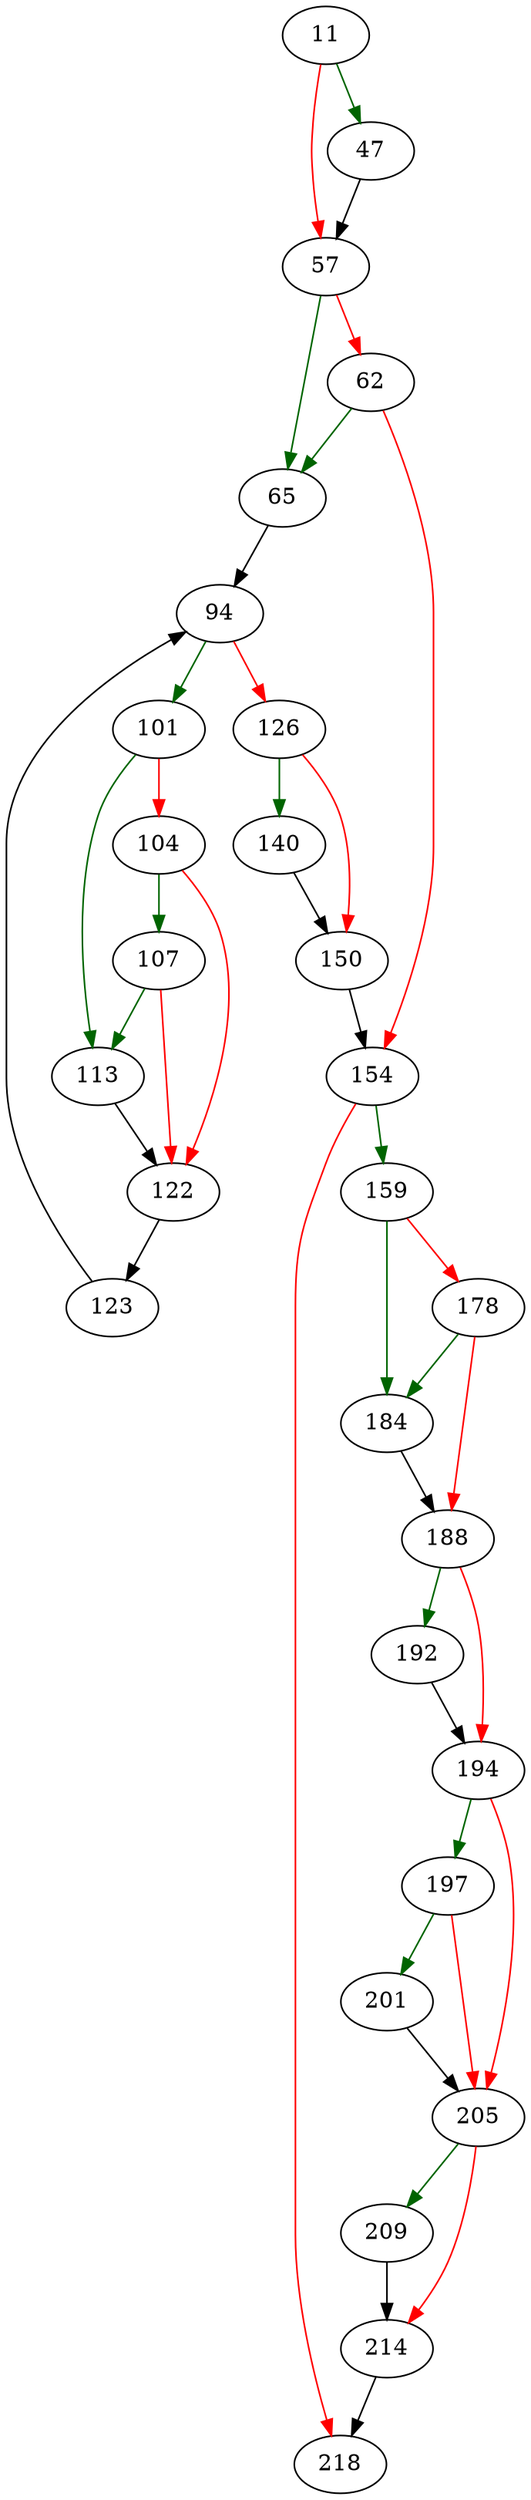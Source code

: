 strict digraph "sqlite3GenerateRowDelete" {
	// Node definitions.
	11 [entry=true];
	47;
	57;
	65;
	62;
	154;
	94;
	101;
	126;
	113;
	104;
	107;
	122;
	123;
	140;
	150;
	159;
	218;
	184;
	178;
	188;
	192;
	194;
	197;
	205;
	201;
	209;
	214;

	// Edge definitions.
	11 -> 47 [
		color=darkgreen
		cond=true
	];
	11 -> 57 [
		color=red
		cond=false
	];
	47 -> 57;
	57 -> 65 [
		color=darkgreen
		cond=true
	];
	57 -> 62 [
		color=red
		cond=false
	];
	65 -> 94;
	62 -> 65 [
		color=darkgreen
		cond=true
	];
	62 -> 154 [
		color=red
		cond=false
	];
	154 -> 159 [
		color=darkgreen
		cond=true
	];
	154 -> 218 [
		color=red
		cond=false
	];
	94 -> 101 [
		color=darkgreen
		cond=true
	];
	94 -> 126 [
		color=red
		cond=false
	];
	101 -> 113 [
		color=darkgreen
		cond=true
	];
	101 -> 104 [
		color=red
		cond=false
	];
	126 -> 140 [
		color=darkgreen
		cond=true
	];
	126 -> 150 [
		color=red
		cond=false
	];
	113 -> 122;
	104 -> 107 [
		color=darkgreen
		cond=true
	];
	104 -> 122 [
		color=red
		cond=false
	];
	107 -> 113 [
		color=darkgreen
		cond=true
	];
	107 -> 122 [
		color=red
		cond=false
	];
	122 -> 123;
	123 -> 94;
	140 -> 150;
	150 -> 154;
	159 -> 184 [
		color=darkgreen
		cond=true
	];
	159 -> 178 [
		color=red
		cond=false
	];
	184 -> 188;
	178 -> 184 [
		color=darkgreen
		cond=true
	];
	178 -> 188 [
		color=red
		cond=false
	];
	188 -> 192 [
		color=darkgreen
		cond=true
	];
	188 -> 194 [
		color=red
		cond=false
	];
	192 -> 194;
	194 -> 197 [
		color=darkgreen
		cond=true
	];
	194 -> 205 [
		color=red
		cond=false
	];
	197 -> 205 [
		color=red
		cond=false
	];
	197 -> 201 [
		color=darkgreen
		cond=true
	];
	205 -> 209 [
		color=darkgreen
		cond=true
	];
	205 -> 214 [
		color=red
		cond=false
	];
	201 -> 205;
	209 -> 214;
	214 -> 218;
}